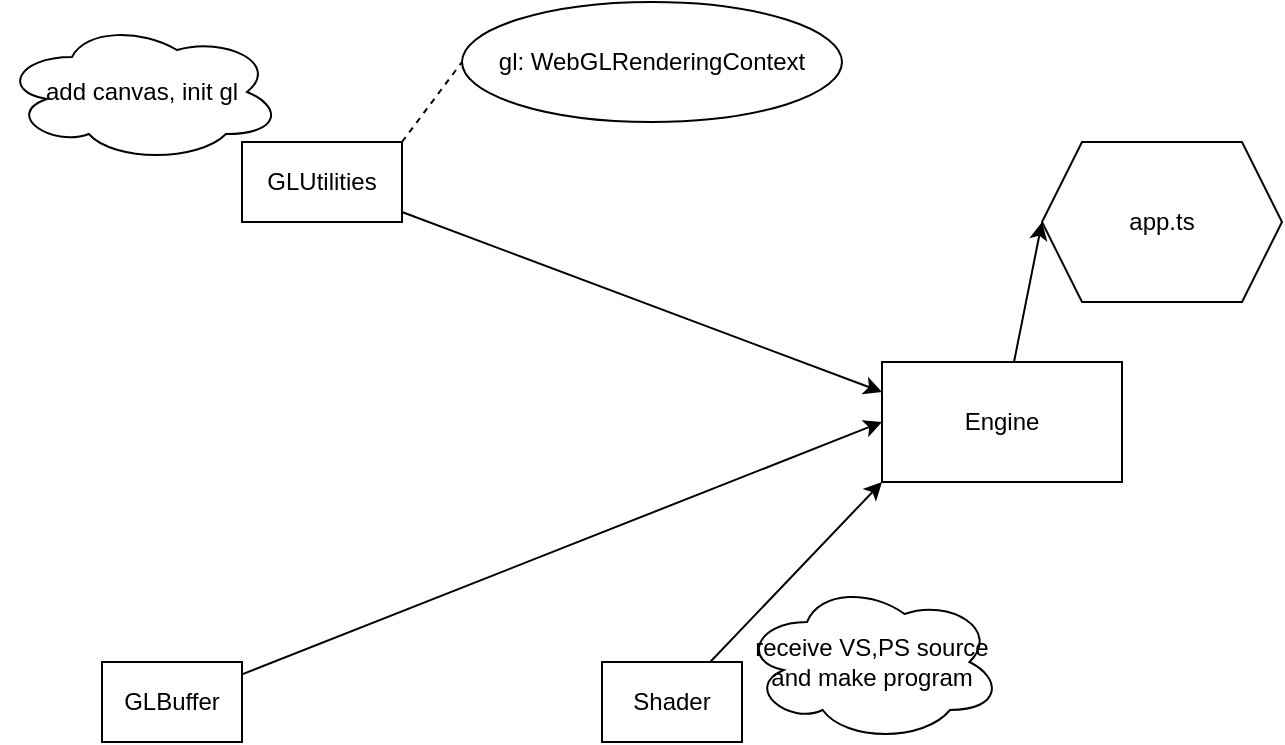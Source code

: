 <mxfile>
    <diagram id="N65Wwd9m_0NXgJQ6eg81" name="Page-1">
        <mxGraphModel dx="1118" dy="457" grid="1" gridSize="10" guides="1" tooltips="1" connect="1" arrows="1" fold="1" page="1" pageScale="1" pageWidth="827" pageHeight="1169" math="0" shadow="0">
            <root>
                <mxCell id="0"/>
                <mxCell id="1" parent="0"/>
                <mxCell id="2" value="GLUtilities" style="rounded=0;whiteSpace=wrap;html=1;" vertex="1" parent="1">
                    <mxGeometry x="130" y="90" width="80" height="40" as="geometry"/>
                </mxCell>
                <mxCell id="3" value="" style="endArrow=classic;html=1;entryX=0;entryY=0.25;entryDx=0;entryDy=0;" edge="1" parent="1" source="2" target="11">
                    <mxGeometry width="50" height="50" relative="1" as="geometry">
                        <mxPoint x="190" y="180" as="sourcePoint"/>
                        <mxPoint x="190" y="260" as="targetPoint"/>
                    </mxGeometry>
                </mxCell>
                <mxCell id="4" value="gl: WebGLRenderingContext" style="ellipse;whiteSpace=wrap;html=1;" vertex="1" parent="1">
                    <mxGeometry x="240" y="20" width="190" height="60" as="geometry"/>
                </mxCell>
                <mxCell id="5" value="" style="endArrow=none;dashed=1;html=1;exitX=1;exitY=0;exitDx=0;exitDy=0;entryX=0;entryY=0.5;entryDx=0;entryDy=0;" edge="1" parent="1" source="2" target="4">
                    <mxGeometry width="50" height="50" relative="1" as="geometry">
                        <mxPoint x="220" y="100" as="sourcePoint"/>
                        <mxPoint x="270" y="50" as="targetPoint"/>
                    </mxGeometry>
                </mxCell>
                <mxCell id="7" value="add canvas, init gl" style="ellipse;shape=cloud;whiteSpace=wrap;html=1;" vertex="1" parent="1">
                    <mxGeometry x="10" y="30" width="140" height="70" as="geometry"/>
                </mxCell>
                <mxCell id="8" value="GLBuffer" style="rounded=0;whiteSpace=wrap;html=1;" vertex="1" parent="1">
                    <mxGeometry x="60" y="350" width="70" height="40" as="geometry"/>
                </mxCell>
                <mxCell id="9" value="Shader" style="rounded=0;whiteSpace=wrap;html=1;" vertex="1" parent="1">
                    <mxGeometry x="310" y="350" width="70" height="40" as="geometry"/>
                </mxCell>
                <mxCell id="10" value="receive VS,PS source and make program" style="ellipse;shape=cloud;whiteSpace=wrap;html=1;" vertex="1" parent="1">
                    <mxGeometry x="380" y="310" width="130" height="80" as="geometry"/>
                </mxCell>
                <mxCell id="11" value="Engine" style="rounded=0;whiteSpace=wrap;html=1;" vertex="1" parent="1">
                    <mxGeometry x="450" y="200" width="120" height="60" as="geometry"/>
                </mxCell>
                <mxCell id="14" value="" style="endArrow=classic;html=1;entryX=0;entryY=0.5;entryDx=0;entryDy=0;" edge="1" parent="1" source="8" target="11">
                    <mxGeometry width="50" height="50" relative="1" as="geometry">
                        <mxPoint x="130" y="420" as="sourcePoint"/>
                        <mxPoint x="200.711" y="370" as="targetPoint"/>
                    </mxGeometry>
                </mxCell>
                <mxCell id="15" value="" style="endArrow=classic;html=1;entryX=0;entryY=1;entryDx=0;entryDy=0;" edge="1" parent="1" source="9" target="11">
                    <mxGeometry width="50" height="50" relative="1" as="geometry">
                        <mxPoint x="345" y="329.289" as="sourcePoint"/>
                        <mxPoint x="345" y="279.289" as="targetPoint"/>
                    </mxGeometry>
                </mxCell>
                <mxCell id="16" value="app.ts" style="shape=hexagon;perimeter=hexagonPerimeter2;whiteSpace=wrap;html=1;fixedSize=1;" vertex="1" parent="1">
                    <mxGeometry x="530" y="90" width="120" height="80" as="geometry"/>
                </mxCell>
                <mxCell id="17" value="" style="endArrow=classic;html=1;entryX=0;entryY=0.5;entryDx=0;entryDy=0;" edge="1" parent="1" source="11" target="16">
                    <mxGeometry width="50" height="50" relative="1" as="geometry">
                        <mxPoint x="510" y="179.289" as="sourcePoint"/>
                        <mxPoint x="510" y="129.289" as="targetPoint"/>
                    </mxGeometry>
                </mxCell>
            </root>
        </mxGraphModel>
    </diagram>
</mxfile>